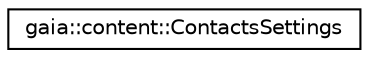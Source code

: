 digraph G
{
  edge [fontname="Helvetica",fontsize="10",labelfontname="Helvetica",labelfontsize="10"];
  node [fontname="Helvetica",fontsize="10",shape=record];
  rankdir=LR;
  Node1 [label="gaia::content::ContactsSettings",height=0.2,width=0.4,color="black", fillcolor="white", style="filled",URL="$d0/da2/classgaia_1_1content_1_1_contacts_settings.html",tooltip="The class to provide base infomation for helping to access ContactsSettings table."];
}
